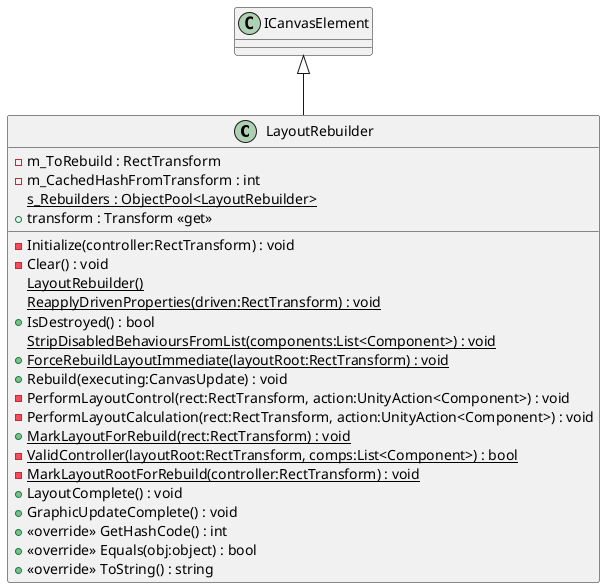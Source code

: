 @startuml
class LayoutRebuilder {
    - m_ToRebuild : RectTransform
    - m_CachedHashFromTransform : int
    {static} s_Rebuilders : ObjectPool<LayoutRebuilder>
    - Initialize(controller:RectTransform) : void
    - Clear() : void
    {static} LayoutRebuilder()
    {static} ReapplyDrivenProperties(driven:RectTransform) : void
    + transform : Transform <<get>>
    + IsDestroyed() : bool
    {static} StripDisabledBehavioursFromList(components:List<Component>) : void
    + {static} ForceRebuildLayoutImmediate(layoutRoot:RectTransform) : void
    + Rebuild(executing:CanvasUpdate) : void
    - PerformLayoutControl(rect:RectTransform, action:UnityAction<Component>) : void
    - PerformLayoutCalculation(rect:RectTransform, action:UnityAction<Component>) : void
    + {static} MarkLayoutForRebuild(rect:RectTransform) : void
    - {static} ValidController(layoutRoot:RectTransform, comps:List<Component>) : bool
    - {static} MarkLayoutRootForRebuild(controller:RectTransform) : void
    + LayoutComplete() : void
    + GraphicUpdateComplete() : void
    + <<override>> GetHashCode() : int
    + <<override>> Equals(obj:object) : bool
    + <<override>> ToString() : string
}
ICanvasElement <|-- LayoutRebuilder
@enduml
